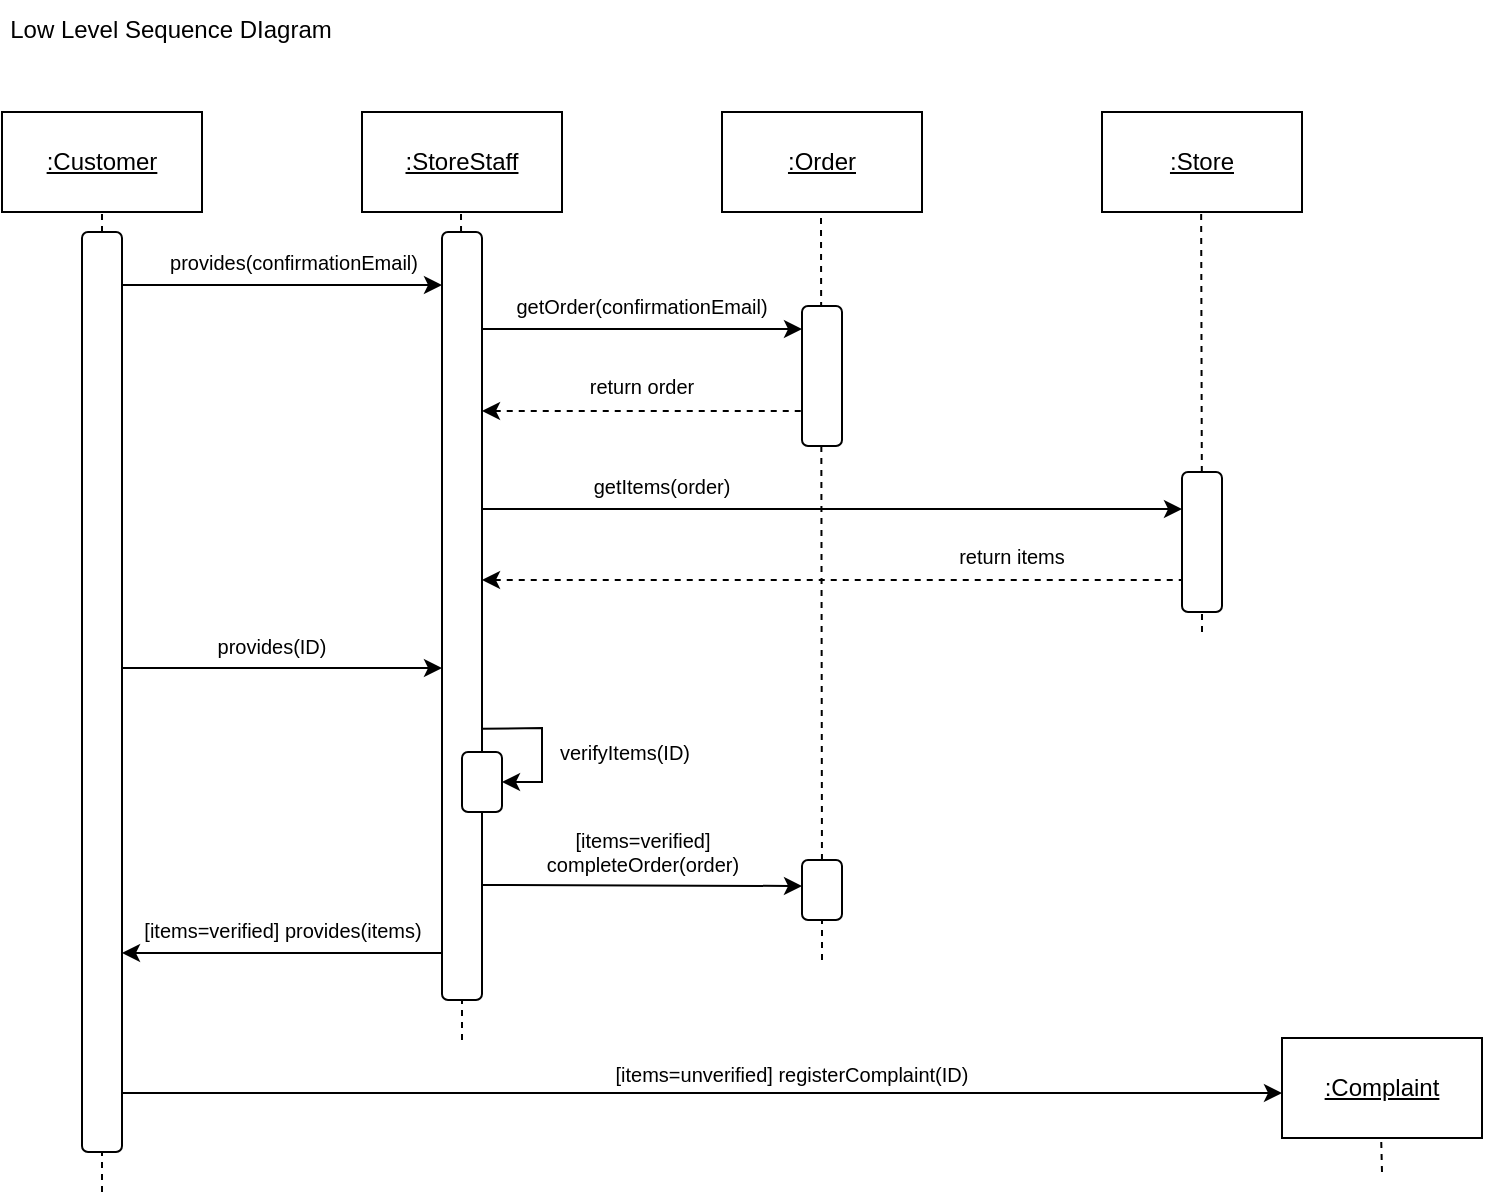 <mxfile version="20.8.10" type="device"><diagram name="Page-1" id="s1gHuNQY-a5yJuUc0KTU"><mxGraphModel dx="1036" dy="614" grid="1" gridSize="10" guides="1" tooltips="1" connect="1" arrows="1" fold="1" page="1" pageScale="1" pageWidth="850" pageHeight="1100" math="0" shadow="0"><root><mxCell id="0"/><mxCell id="1" parent="0"/><mxCell id="Va7MSlQa06PA77yj0SdK-1" value="&lt;u&gt;:Customer&lt;/u&gt;" style="rounded=0;whiteSpace=wrap;html=1;" parent="1" vertex="1"><mxGeometry x="51" y="76" width="100" height="50" as="geometry"/></mxCell><mxCell id="Va7MSlQa06PA77yj0SdK-2" value="&lt;u&gt;:StoreStaff&lt;/u&gt;" style="rounded=0;whiteSpace=wrap;html=1;" parent="1" vertex="1"><mxGeometry x="231" y="76" width="100" height="50" as="geometry"/></mxCell><mxCell id="Va7MSlQa06PA77yj0SdK-3" value="&lt;u&gt;:Order&lt;/u&gt;" style="rounded=0;whiteSpace=wrap;html=1;" parent="1" vertex="1"><mxGeometry x="411" y="76" width="100" height="50" as="geometry"/></mxCell><mxCell id="Va7MSlQa06PA77yj0SdK-4" value="&lt;u&gt;:Store&lt;/u&gt;" style="rounded=0;whiteSpace=wrap;html=1;" parent="1" vertex="1"><mxGeometry x="601" y="76" width="100" height="50" as="geometry"/></mxCell><mxCell id="Va7MSlQa06PA77yj0SdK-8" value="" style="endArrow=none;dashed=1;html=1;rounded=0;entryX=0.5;entryY=1;entryDx=0;entryDy=0;" parent="1" target="Va7MSlQa06PA77yj0SdK-1" edge="1"><mxGeometry width="50" height="50" relative="1" as="geometry"><mxPoint x="101" y="616" as="sourcePoint"/><mxPoint x="491" y="636" as="targetPoint"/></mxGeometry></mxCell><mxCell id="Va7MSlQa06PA77yj0SdK-10" value="" style="endArrow=none;dashed=1;html=1;rounded=0;entryX=0.5;entryY=1;entryDx=0;entryDy=0;startArrow=none;" parent="1" source="Va7MSlQa06PA77yj0SdK-13" edge="1"><mxGeometry width="50" height="50" relative="1" as="geometry"><mxPoint x="280.5" y="816" as="sourcePoint"/><mxPoint x="280.5" y="126" as="targetPoint"/></mxGeometry></mxCell><mxCell id="Va7MSlQa06PA77yj0SdK-11" value="" style="endArrow=none;dashed=1;html=1;rounded=0;entryX=0.5;entryY=1;entryDx=0;entryDy=0;startArrow=none;" parent="1" source="Va7MSlQa06PA77yj0SdK-20" edge="1"><mxGeometry width="50" height="50" relative="1" as="geometry"><mxPoint x="461" y="516" as="sourcePoint"/><mxPoint x="460.5" y="126" as="targetPoint"/></mxGeometry></mxCell><mxCell id="Va7MSlQa06PA77yj0SdK-17" value="" style="endArrow=none;dashed=1;html=1;rounded=0;entryX=0.5;entryY=1;entryDx=0;entryDy=0;" parent="1" target="Va7MSlQa06PA77yj0SdK-13" edge="1"><mxGeometry width="50" height="50" relative="1" as="geometry"><mxPoint x="281" y="540" as="sourcePoint"/><mxPoint x="280.5" y="126" as="targetPoint"/></mxGeometry></mxCell><mxCell id="Va7MSlQa06PA77yj0SdK-13" value="" style="rounded=1;whiteSpace=wrap;html=1;" parent="1" vertex="1"><mxGeometry x="271" y="136" width="20" height="384" as="geometry"/></mxCell><mxCell id="Va7MSlQa06PA77yj0SdK-19" value="" style="rounded=1;whiteSpace=wrap;html=1;" parent="1" vertex="1"><mxGeometry x="91" y="136" width="20" height="460" as="geometry"/></mxCell><mxCell id="Va7MSlQa06PA77yj0SdK-26" value="provides(confirmationEmail)" style="text;html=1;strokeColor=none;fillColor=none;align=center;verticalAlign=middle;whiteSpace=wrap;rounded=0;fontSize=10;" parent="1" vertex="1"><mxGeometry x="136" y="136" width="122" height="30" as="geometry"/></mxCell><mxCell id="Va7MSlQa06PA77yj0SdK-28" value="getOrder(confirmationEmail)" style="text;html=1;strokeColor=none;fillColor=none;align=center;verticalAlign=middle;whiteSpace=wrap;rounded=0;fontSize=10;" parent="1" vertex="1"><mxGeometry x="341" y="158" width="60" height="30" as="geometry"/></mxCell><mxCell id="Va7MSlQa06PA77yj0SdK-31" value="return order" style="text;html=1;strokeColor=none;fillColor=none;align=center;verticalAlign=middle;whiteSpace=wrap;rounded=0;fontSize=10;" parent="1" vertex="1"><mxGeometry x="326" y="198" width="90" height="30" as="geometry"/></mxCell><mxCell id="Va7MSlQa06PA77yj0SdK-33" value="provides(ID)" style="text;html=1;strokeColor=none;fillColor=none;align=center;verticalAlign=middle;whiteSpace=wrap;rounded=0;fontSize=10;" parent="1" vertex="1"><mxGeometry x="111" y="328" width="150" height="30" as="geometry"/></mxCell><mxCell id="Va7MSlQa06PA77yj0SdK-34" value="" style="endArrow=none;dashed=1;html=1;rounded=0;entryX=0.5;entryY=1;entryDx=0;entryDy=0;startArrow=none;" parent="1" source="Va7MSlQa06PA77yj0SdK-18" edge="1"><mxGeometry width="50" height="50" relative="1" as="geometry"><mxPoint x="650.58" y="816" as="sourcePoint"/><mxPoint x="650.58" y="126" as="targetPoint"/></mxGeometry></mxCell><mxCell id="Va7MSlQa06PA77yj0SdK-35" value="" style="endArrow=none;dashed=1;html=1;rounded=0;entryX=0.5;entryY=1;entryDx=0;entryDy=0;" parent="1" target="Va7MSlQa06PA77yj0SdK-18" edge="1"><mxGeometry width="50" height="50" relative="1" as="geometry"><mxPoint x="651" y="336" as="sourcePoint"/><mxPoint x="650.58" y="126" as="targetPoint"/></mxGeometry></mxCell><mxCell id="Va7MSlQa06PA77yj0SdK-18" value="" style="rounded=1;whiteSpace=wrap;html=1;" parent="1" vertex="1"><mxGeometry x="641" y="256" width="20" height="70" as="geometry"/></mxCell><mxCell id="Va7MSlQa06PA77yj0SdK-37" value="" style="endArrow=classic;html=1;rounded=0;fontSize=10;exitX=1;exitY=0.25;exitDx=0;exitDy=0;entryX=0;entryY=0.25;entryDx=0;entryDy=0;" parent="1" edge="1"><mxGeometry width="50" height="50" relative="1" as="geometry"><mxPoint x="111" y="162.5" as="sourcePoint"/><mxPoint x="271" y="162.5" as="targetPoint"/></mxGeometry></mxCell><mxCell id="Va7MSlQa06PA77yj0SdK-38" value="" style="endArrow=classic;html=1;rounded=0;fontSize=10;entryX=0;entryY=0.25;entryDx=0;entryDy=0;exitX=1;exitY=0.25;exitDx=0;exitDy=0;" parent="1" edge="1"><mxGeometry width="50" height="50" relative="1" as="geometry"><mxPoint x="291" y="184.5" as="sourcePoint"/><mxPoint x="451" y="184.5" as="targetPoint"/></mxGeometry></mxCell><mxCell id="Va7MSlQa06PA77yj0SdK-40" value="" style="endArrow=none;dashed=1;html=1;rounded=0;fontSize=10;entryX=0;entryY=0.25;entryDx=0;entryDy=0;exitX=1;exitY=0.25;exitDx=0;exitDy=0;startArrow=classic;startFill=1;" parent="1" edge="1"><mxGeometry width="50" height="50" relative="1" as="geometry"><mxPoint x="291" y="225.5" as="sourcePoint"/><mxPoint x="451" y="225.5" as="targetPoint"/></mxGeometry></mxCell><mxCell id="Va7MSlQa06PA77yj0SdK-41" value="" style="endArrow=classic;html=1;rounded=0;fontSize=10;exitX=1;exitY=0.25;exitDx=0;exitDy=0;entryX=0;entryY=0.25;entryDx=0;entryDy=0;" parent="1" edge="1"><mxGeometry width="50" height="50" relative="1" as="geometry"><mxPoint x="291" y="274.5" as="sourcePoint"/><mxPoint x="641" y="274.5" as="targetPoint"/></mxGeometry></mxCell><mxCell id="Va7MSlQa06PA77yj0SdK-42" value="getItems(order)" style="text;html=1;strokeColor=none;fillColor=none;align=center;verticalAlign=middle;whiteSpace=wrap;rounded=0;fontSize=10;" parent="1" vertex="1"><mxGeometry x="351" y="248" width="60" height="30" as="geometry"/></mxCell><mxCell id="Va7MSlQa06PA77yj0SdK-45" value="" style="endArrow=none;dashed=1;html=1;rounded=0;fontSize=10;entryX=0;entryY=0.5;entryDx=0;entryDy=0;startArrow=classic;startFill=1;" parent="1" edge="1"><mxGeometry width="50" height="50" relative="1" as="geometry"><mxPoint x="291" y="310" as="sourcePoint"/><mxPoint x="641" y="310" as="targetPoint"/></mxGeometry></mxCell><mxCell id="Va7MSlQa06PA77yj0SdK-46" value="return items" style="text;html=1;strokeColor=none;fillColor=none;align=center;verticalAlign=middle;whiteSpace=wrap;rounded=0;fontSize=10;" parent="1" vertex="1"><mxGeometry x="511" y="283" width="90" height="30" as="geometry"/></mxCell><mxCell id="Va7MSlQa06PA77yj0SdK-47" value="" style="endArrow=classic;html=1;rounded=0;fontSize=10;entryX=0;entryY=0.5;entryDx=0;entryDy=0;" parent="1" edge="1"><mxGeometry width="50" height="50" relative="1" as="geometry"><mxPoint x="111" y="354" as="sourcePoint"/><mxPoint x="271" y="354" as="targetPoint"/></mxGeometry></mxCell><mxCell id="Va7MSlQa06PA77yj0SdK-48" value="" style="rounded=1;whiteSpace=wrap;html=1;fontSize=10;" parent="1" vertex="1"><mxGeometry x="281" y="396" width="20" height="30" as="geometry"/></mxCell><mxCell id="Va7MSlQa06PA77yj0SdK-49" value="" style="endArrow=classic;html=1;rounded=0;fontSize=10;exitX=0.989;exitY=0.408;exitDx=0;exitDy=0;exitPerimeter=0;entryX=1;entryY=0.5;entryDx=0;entryDy=0;" parent="1" target="Va7MSlQa06PA77yj0SdK-48" edge="1"><mxGeometry width="50" height="50" relative="1" as="geometry"><mxPoint x="290.78" y="384.4" as="sourcePoint"/><mxPoint x="351" y="416" as="targetPoint"/><Array as="points"><mxPoint x="321" y="384"/><mxPoint x="321" y="396"/><mxPoint x="321" y="411"/></Array></mxGeometry></mxCell><mxCell id="Va7MSlQa06PA77yj0SdK-50" value="verifyItems(ID)" style="text;html=1;strokeColor=none;fillColor=none;align=center;verticalAlign=middle;whiteSpace=wrap;rounded=0;fontSize=10;" parent="1" vertex="1"><mxGeometry x="324" y="386" width="77" height="20" as="geometry"/></mxCell><mxCell id="Va7MSlQa06PA77yj0SdK-51" value="" style="endArrow=classic;html=1;rounded=0;fontSize=10;exitX=1;exitY=0.75;exitDx=0;exitDy=0;" parent="1" edge="1"><mxGeometry width="50" height="50" relative="1" as="geometry"><mxPoint x="291" y="462.5" as="sourcePoint"/><mxPoint x="451" y="463" as="targetPoint"/></mxGeometry></mxCell><mxCell id="Va7MSlQa06PA77yj0SdK-52" value="[items=verified] completeOrder(order)" style="text;html=1;strokeColor=none;fillColor=none;align=center;verticalAlign=middle;whiteSpace=wrap;rounded=0;fontSize=10;" parent="1" vertex="1"><mxGeometry x="294" y="436" width="155" height="20" as="geometry"/></mxCell><mxCell id="Va7MSlQa06PA77yj0SdK-53" value="" style="endArrow=classic;html=1;rounded=0;fontSize=10;entryX=1;entryY=0.75;entryDx=0;entryDy=0;exitX=0;exitY=0.75;exitDx=0;exitDy=0;" parent="1" edge="1"><mxGeometry width="50" height="50" relative="1" as="geometry"><mxPoint x="271" y="496.5" as="sourcePoint"/><mxPoint x="111" y="496.5" as="targetPoint"/></mxGeometry></mxCell><mxCell id="Va7MSlQa06PA77yj0SdK-54" value="[items=verified] provides(items)" style="text;html=1;strokeColor=none;fillColor=none;align=center;verticalAlign=middle;whiteSpace=wrap;rounded=0;fontSize=10;" parent="1" vertex="1"><mxGeometry x="114" y="475" width="155" height="20" as="geometry"/></mxCell><mxCell id="Va7MSlQa06PA77yj0SdK-55" value="&lt;u&gt;:Complaint&lt;/u&gt;" style="rounded=0;whiteSpace=wrap;html=1;" parent="1" vertex="1"><mxGeometry x="691" y="539" width="100" height="50" as="geometry"/></mxCell><mxCell id="Va7MSlQa06PA77yj0SdK-56" value="" style="endArrow=none;dashed=1;html=1;rounded=0;entryX=0.5;entryY=1;entryDx=0;entryDy=0;startArrow=none;" parent="1" edge="1"><mxGeometry width="50" height="50" relative="1" as="geometry"><mxPoint x="741" y="606" as="sourcePoint"/><mxPoint x="740.58" y="589" as="targetPoint"/></mxGeometry></mxCell><mxCell id="Va7MSlQa06PA77yj0SdK-59" value="" style="endArrow=classic;html=1;rounded=0;fontSize=10;exitX=1;exitY=0.75;exitDx=0;exitDy=0;entryX=0;entryY=0.75;entryDx=0;entryDy=0;" parent="1" edge="1"><mxGeometry width="50" height="50" relative="1" as="geometry"><mxPoint x="111" y="566.5" as="sourcePoint"/><mxPoint x="691" y="566.5" as="targetPoint"/></mxGeometry></mxCell><mxCell id="Va7MSlQa06PA77yj0SdK-61" value="[items=unverified] registerComplaint(ID)" style="text;html=1;strokeColor=none;fillColor=none;align=center;verticalAlign=middle;whiteSpace=wrap;rounded=0;fontSize=10;" parent="1" vertex="1"><mxGeometry x="341" y="547" width="210" height="20" as="geometry"/></mxCell><mxCell id="h-SyI-tF7PEBERn1dCGW-1" value="" style="endArrow=none;dashed=1;html=1;rounded=0;entryX=0.5;entryY=1;entryDx=0;entryDy=0;" parent="1" target="Va7MSlQa06PA77yj0SdK-20" edge="1"><mxGeometry width="50" height="50" relative="1" as="geometry"><mxPoint x="461" y="500" as="sourcePoint"/><mxPoint x="460.5" y="126" as="targetPoint"/></mxGeometry></mxCell><mxCell id="Va7MSlQa06PA77yj0SdK-20" value="" style="rounded=1;whiteSpace=wrap;html=1;" parent="1" vertex="1"><mxGeometry x="451" y="450" width="20" height="30" as="geometry"/></mxCell><mxCell id="h-SyI-tF7PEBERn1dCGW-2" value="" style="rounded=1;whiteSpace=wrap;html=1;" parent="1" vertex="1"><mxGeometry x="451" y="173" width="20" height="70" as="geometry"/></mxCell><mxCell id="h-SyI-tF7PEBERn1dCGW-3" value="Low Level Sequence DIagram" style="text;html=1;strokeColor=none;fillColor=none;align=center;verticalAlign=middle;whiteSpace=wrap;rounded=0;" parent="1" vertex="1"><mxGeometry x="51" y="20" width="169" height="30" as="geometry"/></mxCell></root></mxGraphModel></diagram></mxfile>